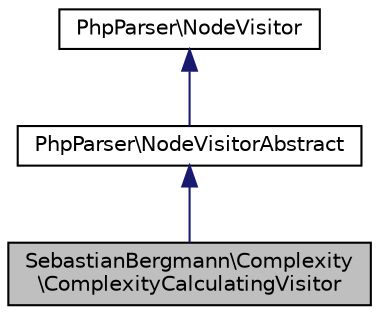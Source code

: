 digraph "SebastianBergmann\Complexity\ComplexityCalculatingVisitor"
{
  edge [fontname="Helvetica",fontsize="10",labelfontname="Helvetica",labelfontsize="10"];
  node [fontname="Helvetica",fontsize="10",shape=record];
  Node3 [label="SebastianBergmann\\Complexity\l\\ComplexityCalculatingVisitor",height=0.2,width=0.4,color="black", fillcolor="grey75", style="filled", fontcolor="black"];
  Node4 -> Node3 [dir="back",color="midnightblue",fontsize="10",style="solid",fontname="Helvetica"];
  Node4 [label="PhpParser\\NodeVisitorAbstract",height=0.2,width=0.4,color="black", fillcolor="white", style="filled",URL="$classPhpParser_1_1NodeVisitorAbstract.html"];
  Node5 -> Node4 [dir="back",color="midnightblue",fontsize="10",style="solid",fontname="Helvetica"];
  Node5 [label="PhpParser\\NodeVisitor",height=0.2,width=0.4,color="black", fillcolor="white", style="filled",URL="$interfacePhpParser_1_1NodeVisitor.html"];
}
